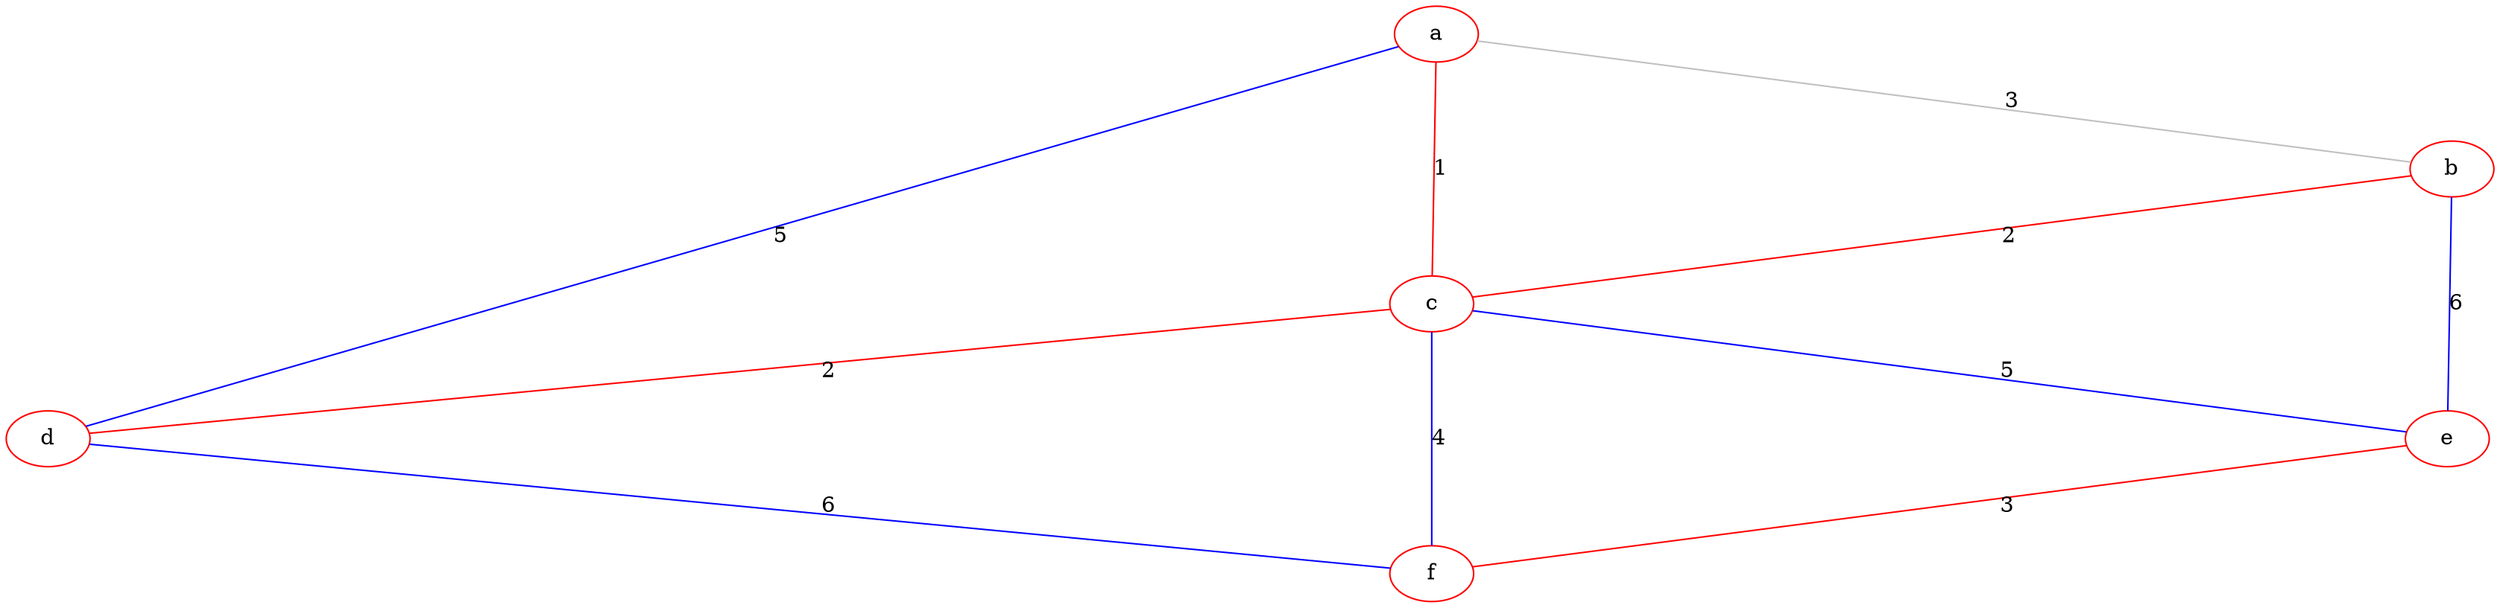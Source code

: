 digraph {
    splines=true;
    sep="+25,25";
    overlap=scalexy;
    nodesep=6.0;

    a -> b [label="3", dir=none, color=grey]
    a -> c [label="1", dir=none, color=red]
    a -> d [label="5", dir=none, color=blue]

    b -> c [label="2", dir=none, color=red]
    c -> d [label="2", dir=none, color=red]

    b -> e [label="6", dir=none, color=blue]
    c -> e [label="5", dir=none, color=blue]

    c -> f [label="4", dir=none, color=blue]
    d -> f [label="6", dir=none, color=blue]

    e -> f [label="3", dir=none, color=red]

    a [color=red]
    b [color=red]
    c [color=red]
    d [color=red]
    e [color=red]
    f [color=red]
}

